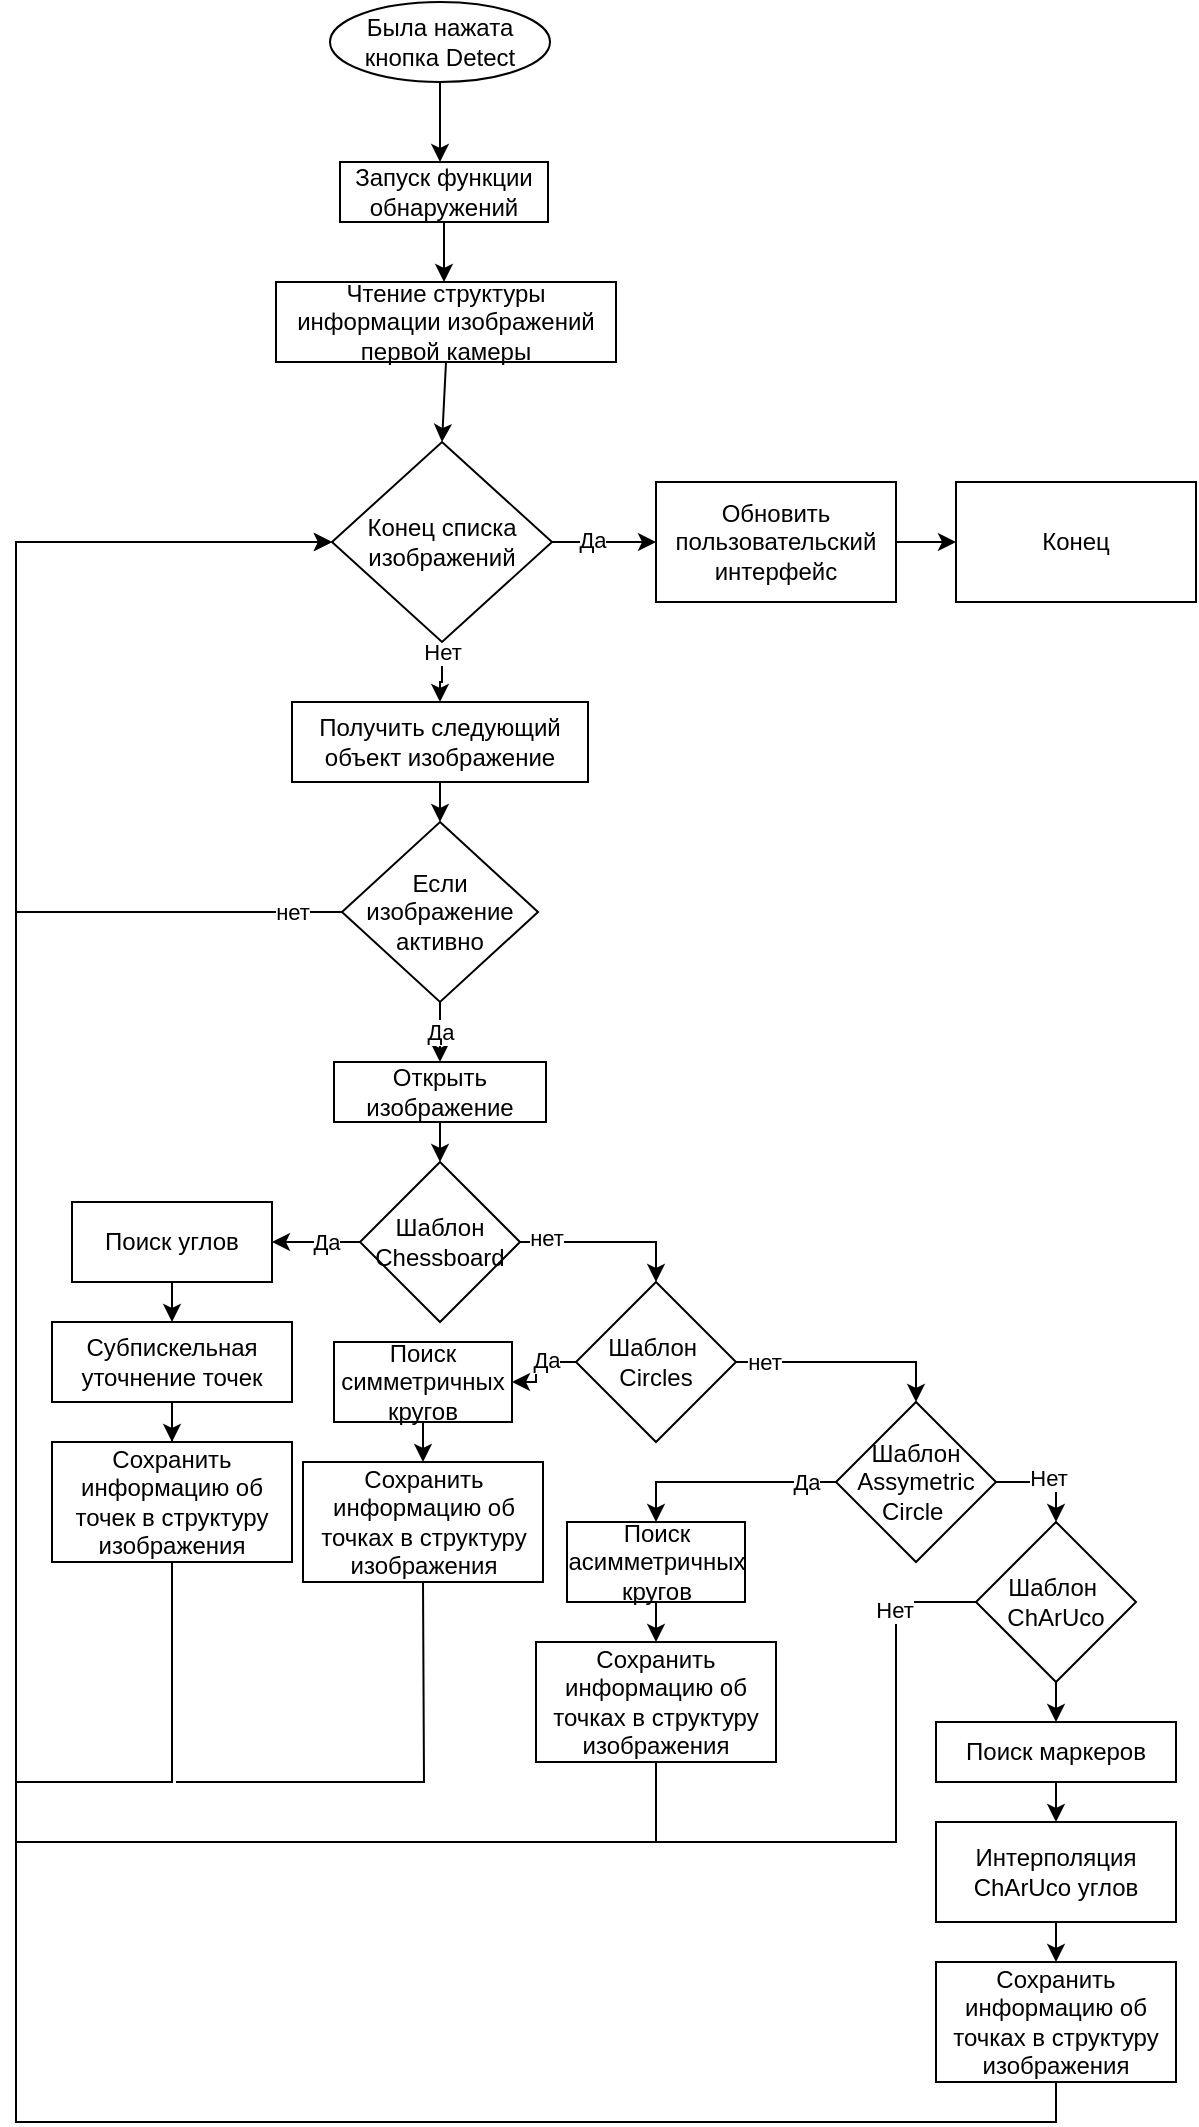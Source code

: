 <mxfile version="15.8.7" type="device"><diagram id="jRGq33aeXK46h7sdbXXa" name="Страница 1"><mxGraphModel dx="1504" dy="764" grid="1" gridSize="10" guides="1" tooltips="1" connect="1" arrows="1" fold="1" page="1" pageScale="1" pageWidth="827" pageHeight="1169" math="0" shadow="0"><root><mxCell id="0"/><mxCell id="1" parent="0"/><mxCell id="HWYBbmh-STADWnYfEMd4-2" value="" style="endArrow=classic;html=1;rounded=0;exitX=0.5;exitY=1;exitDx=0;exitDy=0;" parent="1" source="PbhQ9kLCcxWbGQH0RM_Z-1" edge="1"><mxGeometry width="50" height="50" relative="1" as="geometry"><mxPoint x="412" y="40" as="sourcePoint"/><mxPoint x="412" y="80" as="targetPoint"/></mxGeometry></mxCell><mxCell id="HWYBbmh-STADWnYfEMd4-3" value="Запуск функции обнаружений" style="rounded=0;whiteSpace=wrap;html=1;" parent="1" vertex="1"><mxGeometry x="362" y="80" width="104" height="30" as="geometry"/></mxCell><mxCell id="HWYBbmh-STADWnYfEMd4-4" value="" style="endArrow=classic;html=1;rounded=0;exitX=0.5;exitY=1;exitDx=0;exitDy=0;" parent="1" source="HWYBbmh-STADWnYfEMd4-3" edge="1"><mxGeometry width="50" height="50" relative="1" as="geometry"><mxPoint x="370" y="340" as="sourcePoint"/><mxPoint x="414" y="140" as="targetPoint"/></mxGeometry></mxCell><mxCell id="HWYBbmh-STADWnYfEMd4-5" value="Чтение структуры информации изображений первой камеры" style="rounded=0;whiteSpace=wrap;html=1;" parent="1" vertex="1"><mxGeometry x="330" y="140" width="170" height="40" as="geometry"/></mxCell><mxCell id="HWYBbmh-STADWnYfEMd4-10" style="edgeStyle=orthogonalEdgeStyle;rounded=0;orthogonalLoop=1;jettySize=auto;html=1;entryX=0;entryY=0.5;entryDx=0;entryDy=0;" parent="1" source="HWYBbmh-STADWnYfEMd4-6" target="HWYBbmh-STADWnYfEMd4-68" edge="1"><mxGeometry relative="1" as="geometry"><Array as="points"><mxPoint x="200" y="455"/><mxPoint x="200" y="270"/></Array></mxGeometry></mxCell><mxCell id="HWYBbmh-STADWnYfEMd4-19" value="нет" style="edgeLabel;html=1;align=center;verticalAlign=middle;resizable=0;points=[];" parent="HWYBbmh-STADWnYfEMd4-10" vertex="1" connectable="0"><mxGeometry x="-0.497" y="3" relative="1" as="geometry"><mxPoint x="102" y="-3" as="offset"/></mxGeometry></mxCell><mxCell id="HWYBbmh-STADWnYfEMd4-11" value="Да" style="edgeStyle=orthogonalEdgeStyle;rounded=0;orthogonalLoop=1;jettySize=auto;html=1;exitX=0.5;exitY=1;exitDx=0;exitDy=0;entryX=0.5;entryY=0;entryDx=0;entryDy=0;" parent="1" source="HWYBbmh-STADWnYfEMd4-6" target="HWYBbmh-STADWnYfEMd4-13" edge="1"><mxGeometry relative="1" as="geometry"><mxPoint x="412" y="560" as="targetPoint"/></mxGeometry></mxCell><mxCell id="HWYBbmh-STADWnYfEMd4-6" value="Если изображение активно" style="rhombus;whiteSpace=wrap;html=1;" parent="1" vertex="1"><mxGeometry x="363" y="410" width="98" height="90" as="geometry"/></mxCell><mxCell id="HWYBbmh-STADWnYfEMd4-7" value="Получить следующий объект изображение" style="rounded=0;whiteSpace=wrap;html=1;" parent="1" vertex="1"><mxGeometry x="338" y="350" width="148" height="40" as="geometry"/></mxCell><mxCell id="HWYBbmh-STADWnYfEMd4-8" value="" style="endArrow=classic;html=1;rounded=0;exitX=0.5;exitY=1;exitDx=0;exitDy=0;entryX=0.5;entryY=0;entryDx=0;entryDy=0;" parent="1" source="HWYBbmh-STADWnYfEMd4-5" target="HWYBbmh-STADWnYfEMd4-68" edge="1"><mxGeometry width="50" height="50" relative="1" as="geometry"><mxPoint x="310" y="450" as="sourcePoint"/><mxPoint x="360" y="400" as="targetPoint"/></mxGeometry></mxCell><mxCell id="HWYBbmh-STADWnYfEMd4-9" value="" style="endArrow=classic;html=1;rounded=0;exitX=0.5;exitY=1;exitDx=0;exitDy=0;entryX=0.5;entryY=0;entryDx=0;entryDy=0;" parent="1" source="HWYBbmh-STADWnYfEMd4-7" target="HWYBbmh-STADWnYfEMd4-6" edge="1"><mxGeometry width="50" height="50" relative="1" as="geometry"><mxPoint x="640" y="650" as="sourcePoint"/><mxPoint x="690" y="600" as="targetPoint"/></mxGeometry></mxCell><mxCell id="HWYBbmh-STADWnYfEMd4-13" value="Открыть изображение" style="rounded=0;whiteSpace=wrap;html=1;" parent="1" vertex="1"><mxGeometry x="359" y="530" width="106" height="30" as="geometry"/></mxCell><mxCell id="HWYBbmh-STADWnYfEMd4-33" style="edgeStyle=orthogonalEdgeStyle;rounded=0;orthogonalLoop=1;jettySize=auto;html=1;entryX=1;entryY=0.5;entryDx=0;entryDy=0;" parent="1" source="HWYBbmh-STADWnYfEMd4-15" target="HWYBbmh-STADWnYfEMd4-28" edge="1"><mxGeometry relative="1" as="geometry"/></mxCell><mxCell id="HWYBbmh-STADWnYfEMd4-34" value="Да" style="edgeLabel;html=1;align=center;verticalAlign=middle;resizable=0;points=[];" parent="HWYBbmh-STADWnYfEMd4-33" vertex="1" connectable="0"><mxGeometry x="-0.212" relative="1" as="geometry"><mxPoint as="offset"/></mxGeometry></mxCell><mxCell id="HWYBbmh-STADWnYfEMd4-37" style="edgeStyle=orthogonalEdgeStyle;rounded=0;orthogonalLoop=1;jettySize=auto;html=1;entryX=0.5;entryY=0;entryDx=0;entryDy=0;" parent="1" source="HWYBbmh-STADWnYfEMd4-15" target="HWYBbmh-STADWnYfEMd4-38" edge="1"><mxGeometry relative="1" as="geometry"><mxPoint x="500" y="660" as="targetPoint"/><Array as="points"><mxPoint x="520" y="620"/></Array></mxGeometry></mxCell><mxCell id="HWYBbmh-STADWnYfEMd4-48" value="нет" style="edgeLabel;html=1;align=center;verticalAlign=middle;resizable=0;points=[];" parent="HWYBbmh-STADWnYfEMd4-37" vertex="1" connectable="0"><mxGeometry x="-0.704" y="2" relative="1" as="geometry"><mxPoint as="offset"/></mxGeometry></mxCell><mxCell id="HWYBbmh-STADWnYfEMd4-15" value="Шаблон&lt;br&gt;Chessboard" style="rhombus;whiteSpace=wrap;html=1;" parent="1" vertex="1"><mxGeometry x="372" y="580" width="80" height="80" as="geometry"/></mxCell><mxCell id="HWYBbmh-STADWnYfEMd4-16" value="" style="endArrow=classic;html=1;rounded=0;exitX=0.5;exitY=1;exitDx=0;exitDy=0;entryX=0.5;entryY=0;entryDx=0;entryDy=0;" parent="1" source="HWYBbmh-STADWnYfEMd4-13" target="HWYBbmh-STADWnYfEMd4-15" edge="1"><mxGeometry width="50" height="50" relative="1" as="geometry"><mxPoint x="570" y="710" as="sourcePoint"/><mxPoint x="620" y="660" as="targetPoint"/></mxGeometry></mxCell><mxCell id="HWYBbmh-STADWnYfEMd4-28" value="Поиск углов" style="rounded=0;whiteSpace=wrap;html=1;" parent="1" vertex="1"><mxGeometry x="228" y="600" width="100" height="40" as="geometry"/></mxCell><mxCell id="HWYBbmh-STADWnYfEMd4-29" value="" style="endArrow=classic;html=1;rounded=0;exitX=0.5;exitY=1;exitDx=0;exitDy=0;entryX=0.5;entryY=0;entryDx=0;entryDy=0;" parent="1" source="HWYBbmh-STADWnYfEMd4-28" target="HWYBbmh-STADWnYfEMd4-30" edge="1"><mxGeometry width="50" height="50" relative="1" as="geometry"><mxPoint x="398" y="810" as="sourcePoint"/><mxPoint x="278" y="700" as="targetPoint"/></mxGeometry></mxCell><mxCell id="HWYBbmh-STADWnYfEMd4-73" style="edgeStyle=orthogonalEdgeStyle;rounded=0;orthogonalLoop=1;jettySize=auto;html=1;entryX=0.5;entryY=0;entryDx=0;entryDy=0;" parent="1" source="HWYBbmh-STADWnYfEMd4-30" target="HWYBbmh-STADWnYfEMd4-32" edge="1"><mxGeometry relative="1" as="geometry"/></mxCell><mxCell id="HWYBbmh-STADWnYfEMd4-30" value="Субпискельная уточнение точек" style="rounded=0;whiteSpace=wrap;html=1;" parent="1" vertex="1"><mxGeometry x="218" y="660" width="120" height="40" as="geometry"/></mxCell><mxCell id="HWYBbmh-STADWnYfEMd4-32" value="Сохранить информацию об точек в структуру изображения" style="rounded=0;whiteSpace=wrap;html=1;" parent="1" vertex="1"><mxGeometry x="218" y="720" width="120" height="60" as="geometry"/></mxCell><mxCell id="HWYBbmh-STADWnYfEMd4-35" value="" style="endArrow=classic;html=1;rounded=0;exitX=0.5;exitY=1;exitDx=0;exitDy=0;entryX=0;entryY=0.5;entryDx=0;entryDy=0;" parent="1" source="HWYBbmh-STADWnYfEMd4-32" target="HWYBbmh-STADWnYfEMd4-68" edge="1"><mxGeometry width="50" height="50" relative="1" as="geometry"><mxPoint x="170" y="600" as="sourcePoint"/><mxPoint x="220" y="550" as="targetPoint"/><Array as="points"><mxPoint x="278" y="890"/><mxPoint x="200" y="890"/><mxPoint x="200" y="270"/></Array></mxGeometry></mxCell><mxCell id="HWYBbmh-STADWnYfEMd4-39" style="edgeStyle=orthogonalEdgeStyle;rounded=0;orthogonalLoop=1;jettySize=auto;html=1;entryX=1;entryY=0.5;entryDx=0;entryDy=0;" parent="1" source="HWYBbmh-STADWnYfEMd4-38" target="HWYBbmh-STADWnYfEMd4-41" edge="1"><mxGeometry relative="1" as="geometry"><mxPoint x="440" y="740" as="targetPoint"/><Array as="points"/></mxGeometry></mxCell><mxCell id="HWYBbmh-STADWnYfEMd4-40" value="Да" style="edgeLabel;html=1;align=center;verticalAlign=middle;resizable=0;points=[];" parent="HWYBbmh-STADWnYfEMd4-39" vertex="1" connectable="0"><mxGeometry x="-0.262" y="-1" relative="1" as="geometry"><mxPoint as="offset"/></mxGeometry></mxCell><mxCell id="HWYBbmh-STADWnYfEMd4-46" style="edgeStyle=orthogonalEdgeStyle;rounded=0;orthogonalLoop=1;jettySize=auto;html=1;exitX=1;exitY=0.5;exitDx=0;exitDy=0;entryX=0.5;entryY=0;entryDx=0;entryDy=0;" parent="1" source="HWYBbmh-STADWnYfEMd4-38" target="HWYBbmh-STADWnYfEMd4-45" edge="1"><mxGeometry relative="1" as="geometry"/></mxCell><mxCell id="HWYBbmh-STADWnYfEMd4-49" value="нет" style="edgeLabel;html=1;align=center;verticalAlign=middle;resizable=0;points=[];" parent="HWYBbmh-STADWnYfEMd4-46" vertex="1" connectable="0"><mxGeometry x="-0.743" relative="1" as="geometry"><mxPoint as="offset"/></mxGeometry></mxCell><mxCell id="HWYBbmh-STADWnYfEMd4-38" value="Шаблон&amp;nbsp;&lt;br&gt;Circles" style="rhombus;whiteSpace=wrap;html=1;" parent="1" vertex="1"><mxGeometry x="480" y="640" width="80" height="80" as="geometry"/></mxCell><mxCell id="HWYBbmh-STADWnYfEMd4-41" value="Поиск симметричных кругов" style="rounded=0;whiteSpace=wrap;html=1;" parent="1" vertex="1"><mxGeometry x="359" y="670" width="89" height="40" as="geometry"/></mxCell><mxCell id="HWYBbmh-STADWnYfEMd4-42" value="Сохранить информацию об точках в структуру изображения" style="rounded=0;whiteSpace=wrap;html=1;" parent="1" vertex="1"><mxGeometry x="343.5" y="730" width="120" height="60" as="geometry"/></mxCell><mxCell id="HWYBbmh-STADWnYfEMd4-43" value="" style="endArrow=classic;html=1;rounded=0;exitX=0.5;exitY=1;exitDx=0;exitDy=0;entryX=0.5;entryY=0;entryDx=0;entryDy=0;" parent="1" source="HWYBbmh-STADWnYfEMd4-41" target="HWYBbmh-STADWnYfEMd4-42" edge="1"><mxGeometry width="50" height="50" relative="1" as="geometry"><mxPoint x="470" y="920" as="sourcePoint"/><mxPoint x="520" y="870" as="targetPoint"/></mxGeometry></mxCell><mxCell id="HWYBbmh-STADWnYfEMd4-44" value="" style="endArrow=none;html=1;rounded=0;entryX=0.5;entryY=1;entryDx=0;entryDy=0;" parent="1" target="HWYBbmh-STADWnYfEMd4-42" edge="1"><mxGeometry width="50" height="50" relative="1" as="geometry"><mxPoint x="280" y="890" as="sourcePoint"/><mxPoint x="390" y="870" as="targetPoint"/><Array as="points"><mxPoint x="404" y="890"/></Array></mxGeometry></mxCell><mxCell id="HWYBbmh-STADWnYfEMd4-47" style="edgeStyle=orthogonalEdgeStyle;rounded=0;orthogonalLoop=1;jettySize=auto;html=1;entryX=0.5;entryY=0;entryDx=0;entryDy=0;" parent="1" source="HWYBbmh-STADWnYfEMd4-45" target="HWYBbmh-STADWnYfEMd4-50" edge="1"><mxGeometry relative="1" as="geometry"><mxPoint x="570" y="830" as="targetPoint"/></mxGeometry></mxCell><mxCell id="HWYBbmh-STADWnYfEMd4-53" value="Да" style="edgeLabel;html=1;align=center;verticalAlign=middle;resizable=0;points=[];" parent="HWYBbmh-STADWnYfEMd4-47" vertex="1" connectable="0"><mxGeometry x="-0.727" relative="1" as="geometry"><mxPoint as="offset"/></mxGeometry></mxCell><mxCell id="HWYBbmh-STADWnYfEMd4-74" style="edgeStyle=orthogonalEdgeStyle;rounded=0;orthogonalLoop=1;jettySize=auto;html=1;entryX=0.5;entryY=0;entryDx=0;entryDy=0;" parent="1" source="HWYBbmh-STADWnYfEMd4-45" target="HWYBbmh-STADWnYfEMd4-55" edge="1"><mxGeometry relative="1" as="geometry"><Array as="points"><mxPoint x="720" y="740"/></Array></mxGeometry></mxCell><mxCell id="HWYBbmh-STADWnYfEMd4-75" value="Нет" style="edgeLabel;html=1;align=center;verticalAlign=middle;resizable=0;points=[];" parent="HWYBbmh-STADWnYfEMd4-74" vertex="1" connectable="0"><mxGeometry x="0.049" y="2" relative="1" as="geometry"><mxPoint as="offset"/></mxGeometry></mxCell><mxCell id="HWYBbmh-STADWnYfEMd4-45" value="Шаблон&lt;br&gt;Assymetric Circle&amp;nbsp;" style="rhombus;whiteSpace=wrap;html=1;" parent="1" vertex="1"><mxGeometry x="610" y="700" width="80" height="80" as="geometry"/></mxCell><mxCell id="HWYBbmh-STADWnYfEMd4-50" value="Поиск асимметричных кругов" style="rounded=0;whiteSpace=wrap;html=1;" parent="1" vertex="1"><mxGeometry x="475.5" y="760" width="89" height="40" as="geometry"/></mxCell><mxCell id="HWYBbmh-STADWnYfEMd4-51" value="Сохранить информацию об точках в структуру изображения" style="rounded=0;whiteSpace=wrap;html=1;" parent="1" vertex="1"><mxGeometry x="460" y="820" width="120" height="60" as="geometry"/></mxCell><mxCell id="HWYBbmh-STADWnYfEMd4-52" value="" style="endArrow=classic;html=1;rounded=0;exitX=0.5;exitY=1;exitDx=0;exitDy=0;entryX=0.5;entryY=0;entryDx=0;entryDy=0;" parent="1" source="HWYBbmh-STADWnYfEMd4-50" target="HWYBbmh-STADWnYfEMd4-51" edge="1"><mxGeometry width="50" height="50" relative="1" as="geometry"><mxPoint x="820" y="990" as="sourcePoint"/><mxPoint x="870" y="940" as="targetPoint"/></mxGeometry></mxCell><mxCell id="HWYBbmh-STADWnYfEMd4-54" value="" style="endArrow=none;html=1;rounded=0;entryX=0.5;entryY=1;entryDx=0;entryDy=0;" parent="1" target="HWYBbmh-STADWnYfEMd4-51" edge="1"><mxGeometry width="50" height="50" relative="1" as="geometry"><mxPoint x="200" y="890" as="sourcePoint"/><mxPoint x="500" y="930" as="targetPoint"/><Array as="points"><mxPoint x="200" y="920"/><mxPoint x="520" y="920"/></Array></mxGeometry></mxCell><mxCell id="HWYBbmh-STADWnYfEMd4-55" value="Шаблон&amp;nbsp;&lt;br&gt;ChArUco" style="rhombus;whiteSpace=wrap;html=1;" parent="1" vertex="1"><mxGeometry x="680" y="760" width="80" height="80" as="geometry"/></mxCell><mxCell id="HWYBbmh-STADWnYfEMd4-57" value="" style="endArrow=none;html=1;rounded=0;entryX=0;entryY=0.5;entryDx=0;entryDy=0;" parent="1" target="HWYBbmh-STADWnYfEMd4-55" edge="1"><mxGeometry width="50" height="50" relative="1" as="geometry"><mxPoint x="520" y="920" as="sourcePoint"/><mxPoint x="600" y="960" as="targetPoint"/><Array as="points"><mxPoint x="640" y="920"/><mxPoint x="640" y="800"/></Array></mxGeometry></mxCell><mxCell id="HWYBbmh-STADWnYfEMd4-58" value="Нет" style="edgeLabel;html=1;align=center;verticalAlign=middle;resizable=0;points=[];" parent="HWYBbmh-STADWnYfEMd4-57" vertex="1" connectable="0"><mxGeometry x="0.69" y="1" relative="1" as="geometry"><mxPoint as="offset"/></mxGeometry></mxCell><mxCell id="HWYBbmh-STADWnYfEMd4-60" value="" style="endArrow=classic;html=1;rounded=0;exitX=0.5;exitY=1;exitDx=0;exitDy=0;entryX=0.5;entryY=0;entryDx=0;entryDy=0;" parent="1" source="HWYBbmh-STADWnYfEMd4-55" target="HWYBbmh-STADWnYfEMd4-61" edge="1"><mxGeometry width="50" height="50" relative="1" as="geometry"><mxPoint x="580" y="1080" as="sourcePoint"/><mxPoint x="720" y="990" as="targetPoint"/></mxGeometry></mxCell><mxCell id="HWYBbmh-STADWnYfEMd4-61" value="Поиск маркеров" style="rounded=0;whiteSpace=wrap;html=1;" parent="1" vertex="1"><mxGeometry x="660" y="860" width="120" height="30" as="geometry"/></mxCell><mxCell id="HWYBbmh-STADWnYfEMd4-62" value="Интерполяция ChArUco углов" style="rounded=0;whiteSpace=wrap;html=1;" parent="1" vertex="1"><mxGeometry x="660" y="910" width="120" height="50" as="geometry"/></mxCell><mxCell id="HWYBbmh-STADWnYfEMd4-63" value="" style="endArrow=classic;html=1;rounded=0;exitX=0.5;exitY=1;exitDx=0;exitDy=0;entryX=0.5;entryY=0;entryDx=0;entryDy=0;" parent="1" source="HWYBbmh-STADWnYfEMd4-61" target="HWYBbmh-STADWnYfEMd4-62" edge="1"><mxGeometry width="50" height="50" relative="1" as="geometry"><mxPoint x="600" y="1190" as="sourcePoint"/><mxPoint x="650" y="1140" as="targetPoint"/></mxGeometry></mxCell><mxCell id="HWYBbmh-STADWnYfEMd4-65" value="Сохранить информацию об точках в структуру изображения" style="rounded=0;whiteSpace=wrap;html=1;" parent="1" vertex="1"><mxGeometry x="660" y="980" width="120" height="60" as="geometry"/></mxCell><mxCell id="HWYBbmh-STADWnYfEMd4-66" value="" style="endArrow=classic;html=1;rounded=0;exitX=0.5;exitY=1;exitDx=0;exitDy=0;entryX=0.5;entryY=0;entryDx=0;entryDy=0;" parent="1" source="HWYBbmh-STADWnYfEMd4-62" target="HWYBbmh-STADWnYfEMd4-65" edge="1"><mxGeometry width="50" height="50" relative="1" as="geometry"><mxPoint x="420" y="1210" as="sourcePoint"/><mxPoint x="470" y="1160" as="targetPoint"/></mxGeometry></mxCell><mxCell id="HWYBbmh-STADWnYfEMd4-67" value="" style="endArrow=none;html=1;rounded=0;entryX=0.5;entryY=1;entryDx=0;entryDy=0;" parent="1" target="HWYBbmh-STADWnYfEMd4-65" edge="1"><mxGeometry width="50" height="50" relative="1" as="geometry"><mxPoint x="200" y="920" as="sourcePoint"/><mxPoint x="690" y="1220" as="targetPoint"/><Array as="points"><mxPoint x="200" y="1060"/><mxPoint x="720" y="1060"/></Array></mxGeometry></mxCell><mxCell id="HWYBbmh-STADWnYfEMd4-69" style="edgeStyle=orthogonalEdgeStyle;rounded=0;orthogonalLoop=1;jettySize=auto;html=1;entryX=0.5;entryY=0;entryDx=0;entryDy=0;" parent="1" source="HWYBbmh-STADWnYfEMd4-68" target="HWYBbmh-STADWnYfEMd4-7" edge="1"><mxGeometry relative="1" as="geometry"/></mxCell><mxCell id="HWYBbmh-STADWnYfEMd4-70" value="Нет" style="edgeLabel;html=1;align=center;verticalAlign=middle;resizable=0;points=[];" parent="HWYBbmh-STADWnYfEMd4-69" vertex="1" connectable="0"><mxGeometry x="-0.699" relative="1" as="geometry"><mxPoint as="offset"/></mxGeometry></mxCell><mxCell id="HWYBbmh-STADWnYfEMd4-71" style="edgeStyle=orthogonalEdgeStyle;rounded=0;orthogonalLoop=1;jettySize=auto;html=1;" parent="1" source="HWYBbmh-STADWnYfEMd4-68" edge="1"><mxGeometry relative="1" as="geometry"><mxPoint x="520" y="270" as="targetPoint"/></mxGeometry></mxCell><mxCell id="HWYBbmh-STADWnYfEMd4-72" value="Да" style="edgeLabel;html=1;align=center;verticalAlign=middle;resizable=0;points=[];" parent="HWYBbmh-STADWnYfEMd4-71" vertex="1" connectable="0"><mxGeometry x="-0.25" y="1" relative="1" as="geometry"><mxPoint as="offset"/></mxGeometry></mxCell><mxCell id="HWYBbmh-STADWnYfEMd4-68" value="Конец списка изображений" style="rhombus;whiteSpace=wrap;html=1;" parent="1" vertex="1"><mxGeometry x="358" y="220" width="110" height="100" as="geometry"/></mxCell><mxCell id="PbhQ9kLCcxWbGQH0RM_Z-2" style="edgeStyle=orthogonalEdgeStyle;rounded=0;orthogonalLoop=1;jettySize=auto;html=1;" edge="1" parent="1" source="HWYBbmh-STADWnYfEMd4-78"><mxGeometry relative="1" as="geometry"><mxPoint x="670" y="270" as="targetPoint"/></mxGeometry></mxCell><mxCell id="HWYBbmh-STADWnYfEMd4-78" value="Обновить пользовательский интерфейс" style="rounded=0;whiteSpace=wrap;html=1;" parent="1" vertex="1"><mxGeometry x="520" y="240" width="120" height="60" as="geometry"/></mxCell><mxCell id="PbhQ9kLCcxWbGQH0RM_Z-1" value="&lt;span&gt;Была нажата кнопка Detect&lt;/span&gt;" style="ellipse;whiteSpace=wrap;html=1;" vertex="1" parent="1"><mxGeometry x="357" width="110" height="40" as="geometry"/></mxCell><mxCell id="PbhQ9kLCcxWbGQH0RM_Z-3" value="Конец" style="rounded=0;whiteSpace=wrap;html=1;" vertex="1" parent="1"><mxGeometry x="670" y="240" width="120" height="60" as="geometry"/></mxCell></root></mxGraphModel></diagram></mxfile>